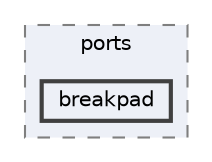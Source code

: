 digraph "external/reflect-cpp/vcpkg/ports/breakpad"
{
 // LATEX_PDF_SIZE
  bgcolor="transparent";
  edge [fontname=Helvetica,fontsize=10,labelfontname=Helvetica,labelfontsize=10];
  node [fontname=Helvetica,fontsize=10,shape=box,height=0.2,width=0.4];
  compound=true
  subgraph clusterdir_df60b2f324da79eef08d334ef7853e86 {
    graph [ bgcolor="#edf0f7", pencolor="grey50", label="ports", fontname=Helvetica,fontsize=10 style="filled,dashed", URL="dir_df60b2f324da79eef08d334ef7853e86.html",tooltip=""]
  dir_5a19a25c9e47c4ac745b84c3a6365cb8 [label="breakpad", fillcolor="#edf0f7", color="grey25", style="filled,bold", URL="dir_5a19a25c9e47c4ac745b84c3a6365cb8.html",tooltip=""];
  }
}
